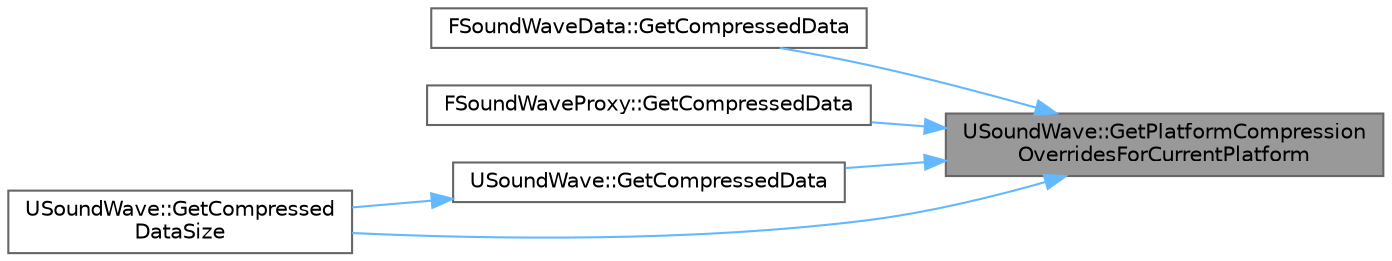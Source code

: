 digraph "USoundWave::GetPlatformCompressionOverridesForCurrentPlatform"
{
 // INTERACTIVE_SVG=YES
 // LATEX_PDF_SIZE
  bgcolor="transparent";
  edge [fontname=Helvetica,fontsize=10,labelfontname=Helvetica,labelfontsize=10];
  node [fontname=Helvetica,fontsize=10,shape=box,height=0.2,width=0.4];
  rankdir="RL";
  Node1 [id="Node000001",label="USoundWave::GetPlatformCompression\lOverridesForCurrentPlatform",height=0.2,width=0.4,color="gray40", fillcolor="grey60", style="filled", fontcolor="black",tooltip="Return the platform compression overrides set for the current platform."];
  Node1 -> Node2 [id="edge1_Node000001_Node000002",dir="back",color="steelblue1",style="solid",tooltip=" "];
  Node2 [id="Node000002",label="FSoundWaveData::GetCompressedData",height=0.2,width=0.4,color="grey40", fillcolor="white", style="filled",URL="$d3/da7/classFSoundWaveData.html#a3bb1fc96732e5e781417bcb221530859",tooltip=" "];
  Node1 -> Node3 [id="edge2_Node000001_Node000003",dir="back",color="steelblue1",style="solid",tooltip=" "];
  Node3 [id="Node000003",label="FSoundWaveProxy::GetCompressedData",height=0.2,width=0.4,color="grey40", fillcolor="white", style="filled",URL="$d3/d84/classFSoundWaveProxy.html#a720cf5c8a267615dd45e3ecda682525c",tooltip=" "];
  Node1 -> Node4 [id="edge3_Node000001_Node000004",dir="back",color="steelblue1",style="solid",tooltip=" "];
  Node4 [id="Node000004",label="USoundWave::GetCompressedData",height=0.2,width=0.4,color="grey40", fillcolor="white", style="filled",URL="$d9/db4/classUSoundWave.html#a28023ac330a558152a6d997fd2d46249",tooltip="Gets the compressed data from derived data cache for the specified platform Warning,..."];
  Node4 -> Node5 [id="edge4_Node000004_Node000005",dir="back",color="steelblue1",style="solid",tooltip=" "];
  Node5 [id="Node000005",label="USoundWave::GetCompressed\lDataSize",height=0.2,width=0.4,color="grey40", fillcolor="white", style="filled",URL="$d9/db4/classUSoundWave.html#ac6bfd911165552cfe770f2affcd6e07c",tooltip="Gets the compressed data size from derived data cache for the specified format."];
  Node1 -> Node5 [id="edge5_Node000001_Node000005",dir="back",color="steelblue1",style="solid",tooltip=" "];
}
